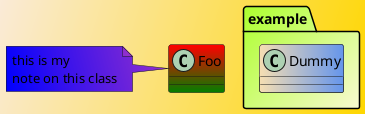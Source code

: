 @startuml
'playing more with color

'changing the complete background. We are giving two color separated by a /.
'use separators \, or | or - to control the direction of the gradient
skinparam backgroundcolor AntiqueWhite/Gold
skinparam class {
 'default background color for all classes. We will override it below
 BackgroundColor Wheat|CornflowerBlue
}

'can setup color at package level also
package example #GreenYellow/LightGoldenRodYellow {
class Dummy
}

'override color for one class
class Foo #red-green
note left of Foo #blue\9932CC
    this is my
    note on this class
end note
@enduml